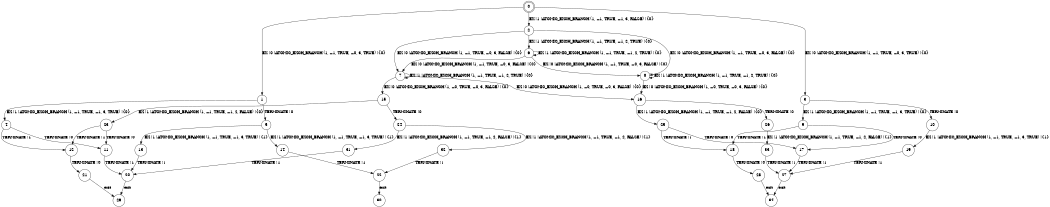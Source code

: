 digraph BCG {
size = "7, 10.5";
center = TRUE;
node [shape = circle];
0 [peripheries = 2];
0 -> 1 [label = "EX !0 !ATOMIC_EXCH_BRANCH (1, +1, TRUE, +0, 3, TRUE) !{0}"];
0 -> 2 [label = "EX !1 !ATOMIC_EXCH_BRANCH (1, +1, TRUE, +1, 3, FALSE) !{0}"];
0 -> 3 [label = "EX !0 !ATOMIC_EXCH_BRANCH (1, +1, TRUE, +0, 3, TRUE) !{0}"];
1 -> 4 [label = "EX !1 !ATOMIC_EXCH_BRANCH (1, +1, TRUE, +1, 3, TRUE) !{0}"];
1 -> 5 [label = "TERMINATE !0"];
2 -> 6 [label = "EX !1 !ATOMIC_EXCH_BRANCH (1, +1, TRUE, +1, 2, TRUE) !{0}"];
2 -> 7 [label = "EX !0 !ATOMIC_EXCH_BRANCH (1, +1, TRUE, +0, 3, FALSE) !{0}"];
2 -> 8 [label = "EX !0 !ATOMIC_EXCH_BRANCH (1, +1, TRUE, +0, 3, FALSE) !{0}"];
3 -> 9 [label = "EX !1 !ATOMIC_EXCH_BRANCH (1, +1, TRUE, +1, 3, TRUE) !{0}"];
3 -> 10 [label = "TERMINATE !0"];
4 -> 11 [label = "TERMINATE !0"];
4 -> 12 [label = "TERMINATE !1"];
5 -> 13 [label = "EX !1 !ATOMIC_EXCH_BRANCH (1, +1, TRUE, +1, 3, TRUE) !{1}"];
5 -> 14 [label = "EX !1 !ATOMIC_EXCH_BRANCH (1, +1, TRUE, +1, 3, TRUE) !{1}"];
6 -> 6 [label = "EX !1 !ATOMIC_EXCH_BRANCH (1, +1, TRUE, +1, 2, TRUE) !{0}"];
6 -> 7 [label = "EX !0 !ATOMIC_EXCH_BRANCH (1, +1, TRUE, +0, 3, FALSE) !{0}"];
6 -> 8 [label = "EX !0 !ATOMIC_EXCH_BRANCH (1, +1, TRUE, +0, 3, FALSE) !{0}"];
7 -> 15 [label = "EX !0 !ATOMIC_EXCH_BRANCH (1, +0, TRUE, +0, 3, FALSE) !{0}"];
7 -> 7 [label = "EX !1 !ATOMIC_EXCH_BRANCH (1, +1, TRUE, +1, 2, TRUE) !{0}"];
7 -> 16 [label = "EX !0 !ATOMIC_EXCH_BRANCH (1, +0, TRUE, +0, 3, FALSE) !{0}"];
8 -> 8 [label = "EX !1 !ATOMIC_EXCH_BRANCH (1, +1, TRUE, +1, 2, TRUE) !{0}"];
8 -> 16 [label = "EX !0 !ATOMIC_EXCH_BRANCH (1, +0, TRUE, +0, 3, FALSE) !{0}"];
9 -> 17 [label = "TERMINATE !0"];
9 -> 18 [label = "TERMINATE !1"];
10 -> 19 [label = "EX !1 !ATOMIC_EXCH_BRANCH (1, +1, TRUE, +1, 3, TRUE) !{1}"];
11 -> 20 [label = "TERMINATE !1"];
12 -> 21 [label = "TERMINATE !0"];
13 -> 20 [label = "TERMINATE !1"];
14 -> 22 [label = "TERMINATE !1"];
15 -> 23 [label = "EX !1 !ATOMIC_EXCH_BRANCH (1, +1, TRUE, +1, 2, FALSE) !{0}"];
15 -> 24 [label = "TERMINATE !0"];
16 -> 25 [label = "EX !1 !ATOMIC_EXCH_BRANCH (1, +1, TRUE, +1, 2, FALSE) !{0}"];
16 -> 26 [label = "TERMINATE !0"];
17 -> 27 [label = "TERMINATE !1"];
18 -> 28 [label = "TERMINATE !0"];
19 -> 27 [label = "TERMINATE !1"];
20 -> 29 [label = "exit"];
21 -> 29 [label = "exit"];
22 -> 30 [label = "exit"];
23 -> 11 [label = "TERMINATE !0"];
23 -> 12 [label = "TERMINATE !1"];
24 -> 31 [label = "EX !1 !ATOMIC_EXCH_BRANCH (1, +1, TRUE, +1, 2, FALSE) !{1}"];
24 -> 32 [label = "EX !1 !ATOMIC_EXCH_BRANCH (1, +1, TRUE, +1, 2, FALSE) !{1}"];
25 -> 17 [label = "TERMINATE !0"];
25 -> 18 [label = "TERMINATE !1"];
26 -> 33 [label = "EX !1 !ATOMIC_EXCH_BRANCH (1, +1, TRUE, +1, 2, FALSE) !{1}"];
27 -> 34 [label = "exit"];
28 -> 34 [label = "exit"];
31 -> 20 [label = "TERMINATE !1"];
32 -> 22 [label = "TERMINATE !1"];
33 -> 27 [label = "TERMINATE !1"];
}
